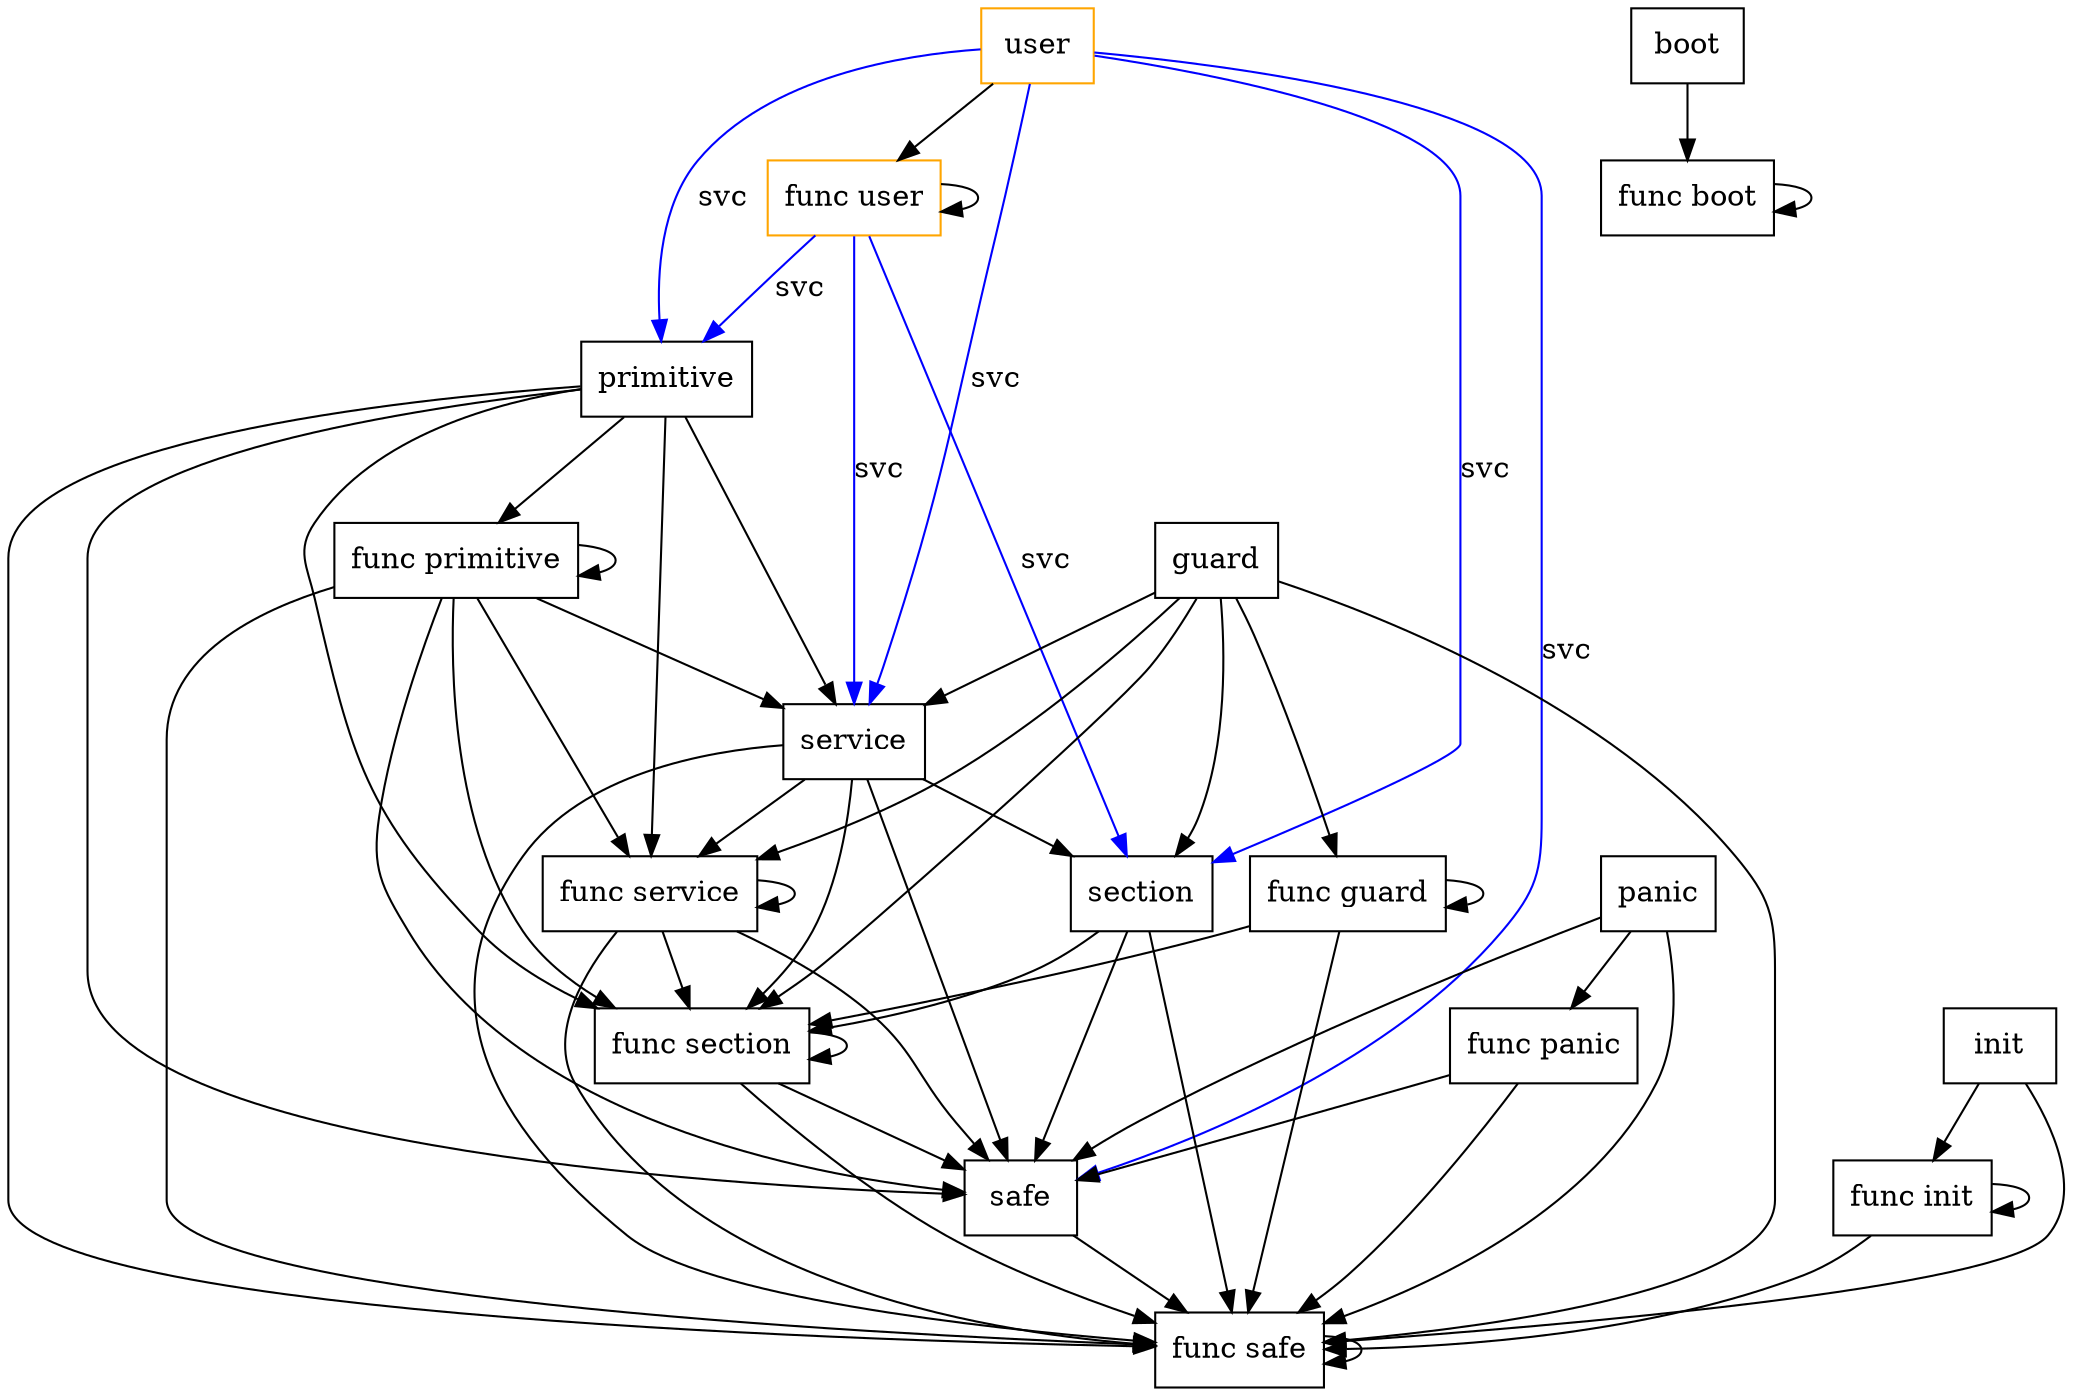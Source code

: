 digraph G {
  user   [color=orange, shape=box];
  "func user"   [color=orange, shape=box];
  user -> "func user";
  primitive   [shape=box];
  user -> primitive   [color=blue, label=svc];
  service   [shape=box];
  user -> service   [color=blue, label=svc];
  section   [shape=box];
  user -> section   [color=blue, label=svc];
  "func user" -> "func user";
  "func user" -> primitive   [color=blue, label=svc];
  "func user" -> service   [color=blue, label=svc];
  "func user" -> section   [color=blue, label=svc];
  primitive -> service;
  "func primitive"   [shape=box];
  primitive -> "func primitive";
  "func service"   [shape=box];
  primitive -> "func service";
  "func section"   [shape=box];
  primitive -> "func section";
  
  "safe"     [shape=box];
  "safe" -> "func safe" ;
  user -> safe   [color=blue, label=svc];
  section -> safe ;
  "func section" -> safe ;
  service -> safe ;
  "func service" -> safe ;
  primitive -> safe ;
  "func primitive" -> safe ;
  panic -> safe ;
  "func panic" -> safe ;

  "func safe"    [shape=box];
  primitive -> "func safe" ;
  service -> "func service";
  service -> "section";
  service -> "func section";
  service -> "func safe" ;
  section -> "func section";
  section -> "func safe" ;
  "func primitive" -> "func primitive";
  "func primitive" -> "func service";
  "func primitive" -> "service";
  "func primitive" -> "func section";
  "func primitive" -> "func safe" ;
  "func service" -> "func service";
  "func service" -> "func safe" ;
  "func service" -> "func section";
  "func section" -> "func section";
  "func section" -> "func safe" ;
  init   [shape=box];
  "func init"   [shape=box];
  init -> "func init";
  init -> "func safe" ;
  "func init" -> "func init";
  "func init" -> "func safe" ;
  boot   [shape=box];
  "func boot"   [shape=box];
  boot -> "func boot";
  "func boot" -> "func boot";
  panic   [shape=box];
  "func panic"   [shape=box];
  panic -> "func panic";
  panic -> "func safe" ;
  "func panic" -> "func safe" ;
  guard   [shape=box];
  guard -> "func section";
  "func guard"   [shape=box];
  guard -> "service";
  guard -> "section" ;
  guard -> "func service";
  guard -> "func guard";
  guard -> "func safe" ;
  "func guard" -> "func section";
  "func guard" -> "func guard";
  "func guard" -> "func safe" ;
  "func safe"  -> "func safe" ;
}
